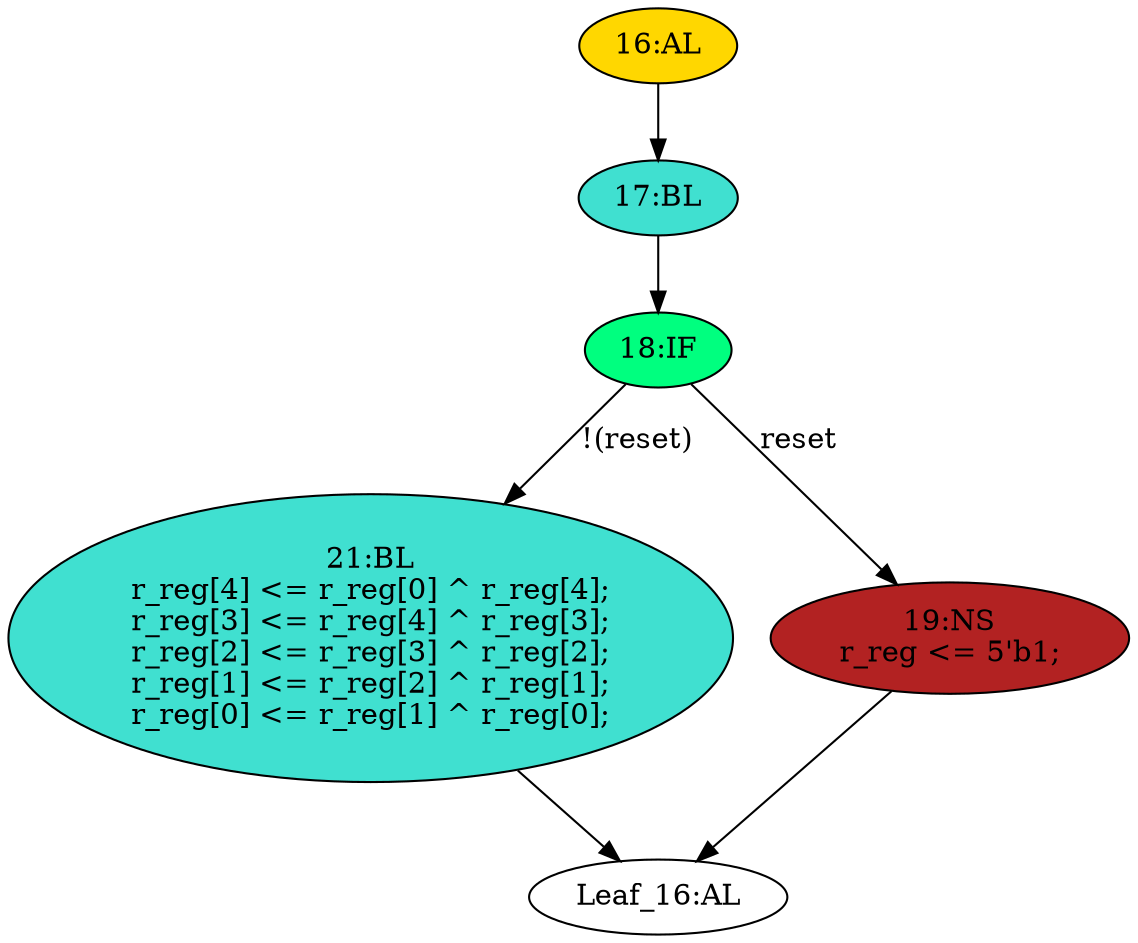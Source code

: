 strict digraph "" {
	node [label="\N"];
	"21:BL"	[ast="<pyverilog.vparser.ast.Block object at 0x7fc9079b9e90>",
		fillcolor=turquoise,
		label="21:BL
r_reg[4] <= r_reg[0] ^ r_reg[4];
r_reg[3] <= r_reg[4] ^ r_reg[3];
r_reg[2] <= r_reg[3] ^ r_reg[2];
r_reg[1] <= r_reg[2] ^ \
r_reg[1];
r_reg[0] <= r_reg[1] ^ r_reg[0];",
		statements="[<pyverilog.vparser.ast.NonblockingSubstitution object at 0x7fc9079ba490>, <pyverilog.vparser.ast.NonblockingSubstitution object \
at 0x7fc9079b9190>, <pyverilog.vparser.ast.NonblockingSubstitution object at 0x7fc9079b94d0>, <pyverilog.vparser.ast.NonblockingSubstitution \
object at 0x7fc9079b9810>, <pyverilog.vparser.ast.NonblockingSubstitution object at 0x7fc9079b9b50>]",
		style=filled,
		typ=Block];
	"Leaf_16:AL"	[def_var="['r_reg']",
		label="Leaf_16:AL"];
	"21:BL" -> "Leaf_16:AL"	[cond="[]",
		lineno=None];
	"17:BL"	[ast="<pyverilog.vparser.ast.Block object at 0x7fc9079b9ed0>",
		fillcolor=turquoise,
		label="17:BL",
		statements="[]",
		style=filled,
		typ=Block];
	"18:IF"	[ast="<pyverilog.vparser.ast.IfStatement object at 0x7fc9079b9f10>",
		fillcolor=springgreen,
		label="18:IF",
		statements="[]",
		style=filled,
		typ=IfStatement];
	"17:BL" -> "18:IF"	[cond="[]",
		lineno=None];
	"18:IF" -> "21:BL"	[cond="['reset']",
		label="!(reset)",
		lineno=18];
	"19:NS"	[ast="<pyverilog.vparser.ast.NonblockingSubstitution object at 0x7fc9079b9fd0>",
		fillcolor=firebrick,
		label="19:NS
r_reg <= 5'b1;",
		statements="[<pyverilog.vparser.ast.NonblockingSubstitution object at 0x7fc9079b9fd0>]",
		style=filled,
		typ=NonblockingSubstitution];
	"18:IF" -> "19:NS"	[cond="['reset']",
		label=reset,
		lineno=18];
	"19:NS" -> "Leaf_16:AL"	[cond="[]",
		lineno=None];
	"16:AL"	[ast="<pyverilog.vparser.ast.Always object at 0x7fc907984150>",
		clk_sens=True,
		fillcolor=gold,
		label="16:AL",
		sens="['clk']",
		statements="[]",
		style=filled,
		typ=Always,
		use_var="['reset', 'r_reg']"];
	"16:AL" -> "17:BL"	[cond="[]",
		lineno=None];
}

